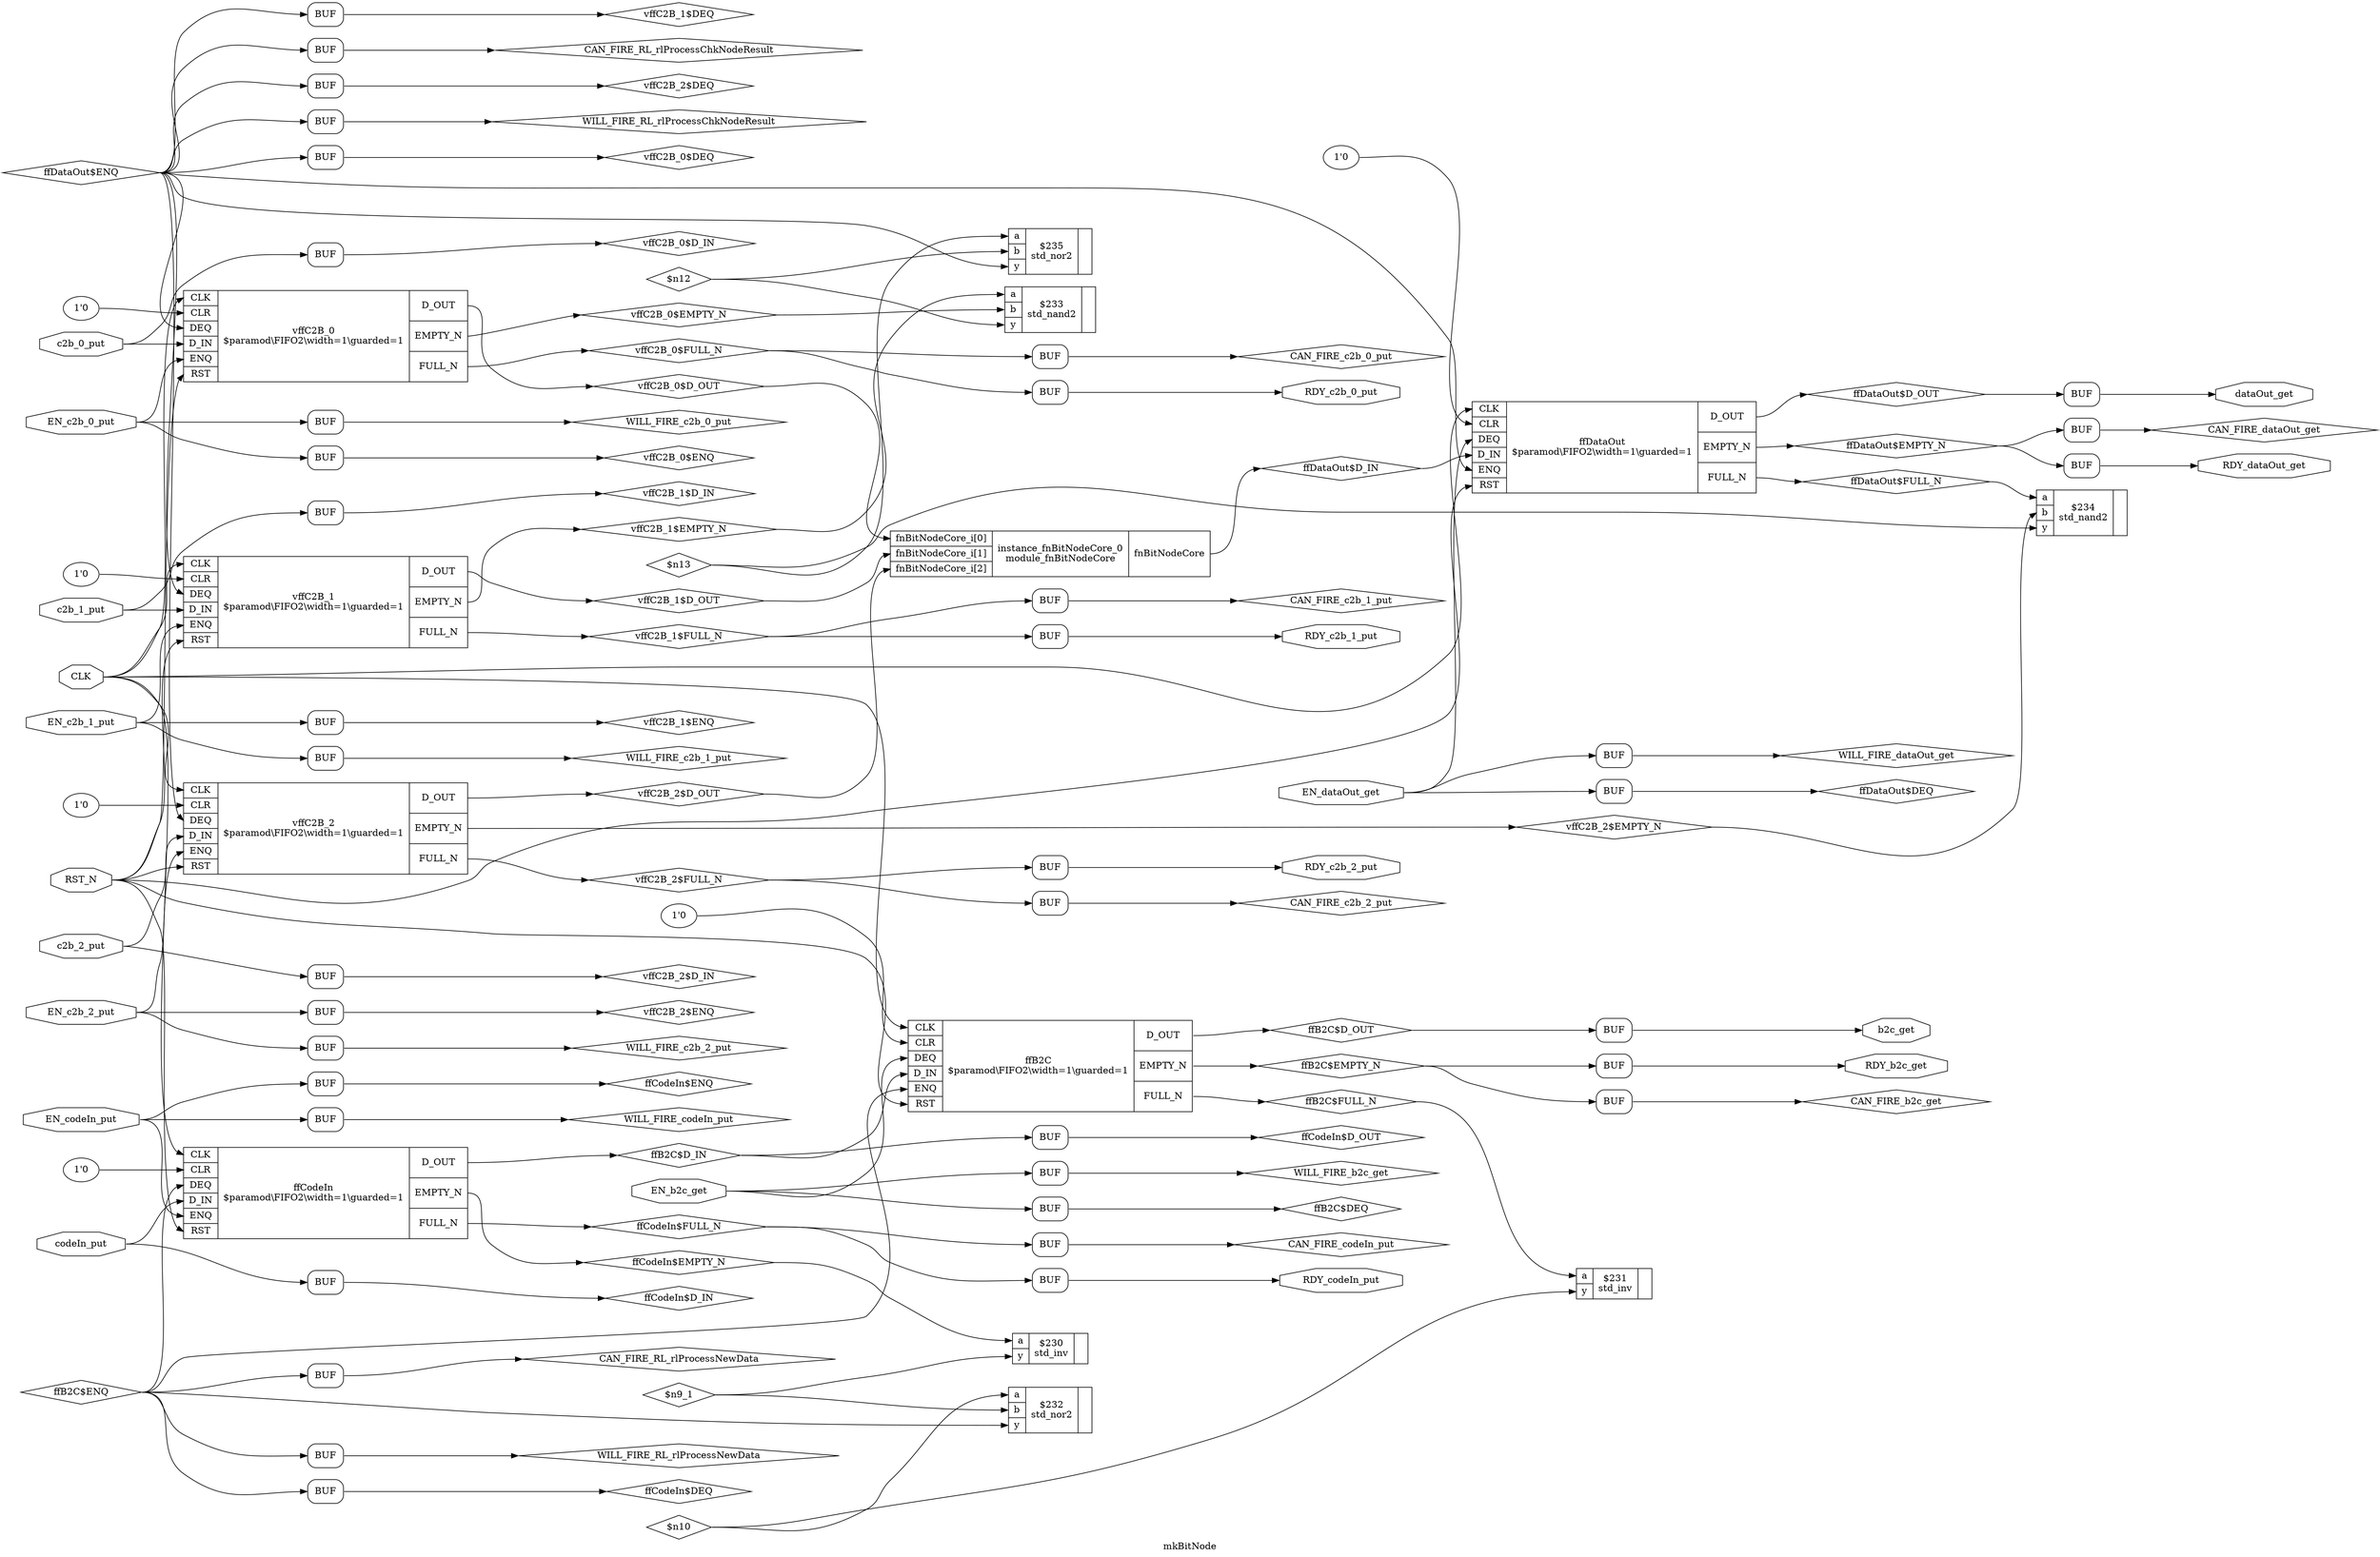 digraph "mkBitNode" {
label="mkBitNode";
rankdir="LR";
remincross=true;
n6 [ shape=diamond, label="CAN_FIRE_RL_rlProcessChkNodeResult", color="black", fontcolor="black" ];
n7 [ shape=diamond, label="CAN_FIRE_RL_rlProcessNewData", color="black", fontcolor="black" ];
n8 [ shape=diamond, label="CAN_FIRE_b2c_get", color="black", fontcolor="black" ];
n9 [ shape=diamond, label="CAN_FIRE_c2b_0_put", color="black", fontcolor="black" ];
n10 [ shape=diamond, label="CAN_FIRE_c2b_1_put", color="black", fontcolor="black" ];
n11 [ shape=diamond, label="CAN_FIRE_c2b_2_put", color="black", fontcolor="black" ];
n12 [ shape=diamond, label="CAN_FIRE_codeIn_put", color="black", fontcolor="black" ];
n13 [ shape=diamond, label="CAN_FIRE_dataOut_get", color="black", fontcolor="black" ];
n14 [ shape=octagon, label="CLK", color="black", fontcolor="black" ];
n15 [ shape=octagon, label="EN_b2c_get", color="black", fontcolor="black" ];
n16 [ shape=octagon, label="EN_c2b_0_put", color="black", fontcolor="black" ];
n17 [ shape=octagon, label="EN_c2b_1_put", color="black", fontcolor="black" ];
n18 [ shape=octagon, label="EN_c2b_2_put", color="black", fontcolor="black" ];
n19 [ shape=octagon, label="EN_codeIn_put", color="black", fontcolor="black" ];
n20 [ shape=octagon, label="EN_dataOut_get", color="black", fontcolor="black" ];
n21 [ shape=octagon, label="RDY_b2c_get", color="black", fontcolor="black" ];
n22 [ shape=octagon, label="RDY_c2b_0_put", color="black", fontcolor="black" ];
n23 [ shape=octagon, label="RDY_c2b_1_put", color="black", fontcolor="black" ];
n24 [ shape=octagon, label="RDY_c2b_2_put", color="black", fontcolor="black" ];
n25 [ shape=octagon, label="RDY_codeIn_put", color="black", fontcolor="black" ];
n26 [ shape=octagon, label="RDY_dataOut_get", color="black", fontcolor="black" ];
n27 [ shape=octagon, label="RST_N", color="black", fontcolor="black" ];
n28 [ shape=diamond, label="WILL_FIRE_RL_rlProcessChkNodeResult", color="black", fontcolor="black" ];
n29 [ shape=diamond, label="WILL_FIRE_RL_rlProcessNewData", color="black", fontcolor="black" ];
n30 [ shape=diamond, label="WILL_FIRE_b2c_get", color="black", fontcolor="black" ];
n31 [ shape=diamond, label="WILL_FIRE_c2b_0_put", color="black", fontcolor="black" ];
n32 [ shape=diamond, label="WILL_FIRE_c2b_1_put", color="black", fontcolor="black" ];
n33 [ shape=diamond, label="WILL_FIRE_c2b_2_put", color="black", fontcolor="black" ];
n34 [ shape=diamond, label="WILL_FIRE_codeIn_put", color="black", fontcolor="black" ];
n35 [ shape=diamond, label="WILL_FIRE_dataOut_get", color="black", fontcolor="black" ];
n36 [ shape=octagon, label="b2c_get", color="black", fontcolor="black" ];
n37 [ shape=octagon, label="c2b_0_put", color="black", fontcolor="black" ];
n38 [ shape=octagon, label="c2b_1_put", color="black", fontcolor="black" ];
n39 [ shape=octagon, label="c2b_2_put", color="black", fontcolor="black" ];
n40 [ shape=octagon, label="codeIn_put", color="black", fontcolor="black" ];
n41 [ shape=octagon, label="dataOut_get", color="black", fontcolor="black" ];
n42 [ shape=diamond, label="ffB2C$DEQ", color="black", fontcolor="black" ];
n43 [ shape=diamond, label="ffB2C$D_IN", color="black", fontcolor="black" ];
n44 [ shape=diamond, label="ffB2C$D_OUT", color="black", fontcolor="black" ];
n45 [ shape=diamond, label="ffB2C$EMPTY_N", color="black", fontcolor="black" ];
n46 [ shape=diamond, label="ffB2C$ENQ", color="black", fontcolor="black" ];
n47 [ shape=diamond, label="ffB2C$FULL_N", color="black", fontcolor="black" ];
n48 [ shape=diamond, label="ffCodeIn$DEQ", color="black", fontcolor="black" ];
n49 [ shape=diamond, label="ffCodeIn$D_IN", color="black", fontcolor="black" ];
n50 [ shape=diamond, label="ffCodeIn$D_OUT", color="black", fontcolor="black" ];
n51 [ shape=diamond, label="ffCodeIn$EMPTY_N", color="black", fontcolor="black" ];
n52 [ shape=diamond, label="ffCodeIn$ENQ", color="black", fontcolor="black" ];
n53 [ shape=diamond, label="ffCodeIn$FULL_N", color="black", fontcolor="black" ];
n54 [ shape=diamond, label="ffDataOut$DEQ", color="black", fontcolor="black" ];
n55 [ shape=diamond, label="ffDataOut$D_IN", color="black", fontcolor="black" ];
n56 [ shape=diamond, label="ffDataOut$D_OUT", color="black", fontcolor="black" ];
n57 [ shape=diamond, label="ffDataOut$EMPTY_N", color="black", fontcolor="black" ];
n58 [ shape=diamond, label="ffDataOut$ENQ", color="black", fontcolor="black" ];
n59 [ shape=diamond, label="ffDataOut$FULL_N", color="black", fontcolor="black" ];
n60 [ shape=diamond, label="vffC2B_0$DEQ", color="black", fontcolor="black" ];
n61 [ shape=diamond, label="vffC2B_0$D_IN", color="black", fontcolor="black" ];
n62 [ shape=diamond, label="vffC2B_0$D_OUT", color="black", fontcolor="black" ];
n63 [ shape=diamond, label="vffC2B_0$EMPTY_N", color="black", fontcolor="black" ];
n64 [ shape=diamond, label="vffC2B_0$ENQ", color="black", fontcolor="black" ];
n65 [ shape=diamond, label="vffC2B_0$FULL_N", color="black", fontcolor="black" ];
n66 [ shape=diamond, label="vffC2B_1$DEQ", color="black", fontcolor="black" ];
n67 [ shape=diamond, label="vffC2B_1$D_IN", color="black", fontcolor="black" ];
n68 [ shape=diamond, label="vffC2B_1$D_OUT", color="black", fontcolor="black" ];
n69 [ shape=diamond, label="vffC2B_1$EMPTY_N", color="black", fontcolor="black" ];
n70 [ shape=diamond, label="vffC2B_1$ENQ", color="black", fontcolor="black" ];
n71 [ shape=diamond, label="vffC2B_1$FULL_N", color="black", fontcolor="black" ];
n72 [ shape=diamond, label="vffC2B_2$DEQ", color="black", fontcolor="black" ];
n73 [ shape=diamond, label="vffC2B_2$D_IN", color="black", fontcolor="black" ];
n74 [ shape=diamond, label="vffC2B_2$D_OUT", color="black", fontcolor="black" ];
n75 [ shape=diamond, label="vffC2B_2$EMPTY_N", color="black", fontcolor="black" ];
n76 [ shape=diamond, label="vffC2B_2$ENQ", color="black", fontcolor="black" ];
n77 [ shape=diamond, label="vffC2B_2$FULL_N", color="black", fontcolor="black" ];
c80 [ shape=record, label="{{<p78> a|<p79> y}|$230\nstd_inv|{}}" ];
c81 [ shape=record, label="{{<p78> a|<p79> y}|$231\nstd_inv|{}}" ];
c83 [ shape=record, label="{{<p78> a|<p82> b|<p79> y}|$232\nstd_nor2|{}}" ];
c84 [ shape=record, label="{{<p78> a|<p82> b|<p79> y}|$233\nstd_nand2|{}}" ];
c85 [ shape=record, label="{{<p78> a|<p82> b|<p79> y}|$234\nstd_nand2|{}}" ];
c86 [ shape=record, label="{{<p78> a|<p82> b|<p79> y}|$235\nstd_nor2|{}}" ];
v0 [ label="1'0" ];
c95 [ shape=record, label="{{<p14> CLK|<p87> CLR|<p88> DEQ|<p89> D_IN|<p90> ENQ|<p91> RST}|ffB2C\n$paramod\\FIFO2\\width=1\\guarded=1|{<p92> D_OUT|<p93> EMPTY_N|<p94> FULL_N}}" ];
v1 [ label="1'0" ];
c96 [ shape=record, label="{{<p14> CLK|<p87> CLR|<p88> DEQ|<p89> D_IN|<p90> ENQ|<p91> RST}|ffCodeIn\n$paramod\\FIFO2\\width=1\\guarded=1|{<p92> D_OUT|<p93> EMPTY_N|<p94> FULL_N}}" ];
v2 [ label="1'0" ];
c97 [ shape=record, label="{{<p14> CLK|<p87> CLR|<p88> DEQ|<p89> D_IN|<p90> ENQ|<p91> RST}|ffDataOut\n$paramod\\FIFO2\\width=1\\guarded=1|{<p92> D_OUT|<p93> EMPTY_N|<p94> FULL_N}}" ];
c102 [ shape=record, label="{{<p98> fnBitNodeCore_i[0]|<p99> fnBitNodeCore_i[1]|<p100> fnBitNodeCore_i[2]}|instance_fnBitNodeCore_0\nmodule_fnBitNodeCore|{<p101> fnBitNodeCore}}" ];
v3 [ label="1'0" ];
c103 [ shape=record, label="{{<p14> CLK|<p87> CLR|<p88> DEQ|<p89> D_IN|<p90> ENQ|<p91> RST}|vffC2B_0\n$paramod\\FIFO2\\width=1\\guarded=1|{<p92> D_OUT|<p93> EMPTY_N|<p94> FULL_N}}" ];
v4 [ label="1'0" ];
c104 [ shape=record, label="{{<p14> CLK|<p87> CLR|<p88> DEQ|<p89> D_IN|<p90> ENQ|<p91> RST}|vffC2B_1\n$paramod\\FIFO2\\width=1\\guarded=1|{<p92> D_OUT|<p93> EMPTY_N|<p94> FULL_N}}" ];
v5 [ label="1'0" ];
c105 [ shape=record, label="{{<p14> CLK|<p87> CLR|<p88> DEQ|<p89> D_IN|<p90> ENQ|<p91> RST}|vffC2B_2\n$paramod\\FIFO2\\width=1\\guarded=1|{<p92> D_OUT|<p93> EMPTY_N|<p94> FULL_N}}" ];
x6 [shape=box, style=rounded, label="BUF"];
x7 [shape=box, style=rounded, label="BUF"];
x8 [shape=box, style=rounded, label="BUF"];
x9 [shape=box, style=rounded, label="BUF"];
x10 [shape=box, style=rounded, label="BUF"];
x11 [shape=box, style=rounded, label="BUF"];
x12 [shape=box, style=rounded, label="BUF"];
x13 [shape=box, style=rounded, label="BUF"];
x14 [shape=box, style=rounded, label="BUF"];
x15 [shape=box, style=rounded, label="BUF"];
x16 [shape=box, style=rounded, label="BUF"];
x17 [shape=box, style=rounded, label="BUF"];
x18 [shape=box, style=rounded, label="BUF"];
x19 [shape=box, style=rounded, label="BUF"];
x20 [shape=box, style=rounded, label="BUF"];
x21 [shape=box, style=rounded, label="BUF"];
x22 [shape=box, style=rounded, label="BUF"];
x23 [shape=box, style=rounded, label="BUF"];
x24 [shape=box, style=rounded, label="BUF"];
x25 [shape=box, style=rounded, label="BUF"];
x26 [shape=box, style=rounded, label="BUF"];
x27 [shape=box, style=rounded, label="BUF"];
x28 [shape=box, style=rounded, label="BUF"];
x29 [shape=box, style=rounded, label="BUF"];
x30 [shape=box, style=rounded, label="BUF"];
x31 [shape=box, style=rounded, label="BUF"];
x32 [shape=box, style=rounded, label="BUF"];
x33 [shape=box, style=rounded, label="BUF"];
x34 [shape=box, style=rounded, label="BUF"];
x35 [shape=box, style=rounded, label="BUF"];
x36 [shape=box, style=rounded, label="BUF"];
x37 [shape=box, style=rounded, label="BUF"];
x38 [shape=box, style=rounded, label="BUF"];
x39 [shape=box, style=rounded, label="BUF"];
x40 [shape=box, style=rounded, label="BUF"];
x41 [shape=box, style=rounded, label="BUF"];
x42 [shape=box, style=rounded, label="BUF"];
x43 [shape=box, style=rounded, label="BUF"];
x44 [shape=box, style=rounded, label="BUF"];
x10:e:e -> n10:w [color="black", label=""];
x11:e:e -> n11:w [color="black", label=""];
x12:e:e -> n12:w [color="black", label=""];
x13:e:e -> n13:w [color="black", label=""];
n14:e -> c103:p14:w [color="black", label=""];
n14:e -> c104:p14:w [color="black", label=""];
n14:e -> c105:p14:w [color="black", label=""];
n14:e -> c95:p14:w [color="black", label=""];
n14:e -> c96:p14:w [color="black", label=""];
n14:e -> c97:p14:w [color="black", label=""];
n15:e -> c95:p88:w [color="black", label=""];
n15:e -> x22:w:w [color="black", label=""];
n15:e -> x30:w:w [color="black", label=""];
n16:e -> c103:p90:w [color="black", label=""];
n16:e -> x23:w:w [color="black", label=""];
n16:e -> x38:w:w [color="black", label=""];
n17:e -> c104:p90:w [color="black", label=""];
n17:e -> x24:w:w [color="black", label=""];
n17:e -> x41:w:w [color="black", label=""];
n18:e -> c105:p90:w [color="black", label=""];
n18:e -> x25:w:w [color="black", label=""];
n18:e -> x44:w:w [color="black", label=""];
n19:e -> c96:p90:w [color="black", label=""];
n19:e -> x26:w:w [color="black", label=""];
n19:e -> x34:w:w [color="black", label=""];
n2 [ shape=diamond, label="$n10" ];
n2:e -> c81:p79:w [color="black", label=""];
n2:e -> c83:p78:w [color="black", label=""];
n20:e -> c97:p88:w [color="black", label=""];
n20:e -> x27:w:w [color="black", label=""];
n20:e -> x35:w:w [color="black", label=""];
x14:e:e -> n21:w [color="black", label=""];
x15:e:e -> n22:w [color="black", label=""];
x16:e:e -> n23:w [color="black", label=""];
x17:e:e -> n24:w [color="black", label=""];
x18:e:e -> n25:w [color="black", label=""];
x19:e:e -> n26:w [color="black", label=""];
n27:e -> c103:p91:w [color="black", label=""];
n27:e -> c104:p91:w [color="black", label=""];
n27:e -> c105:p91:w [color="black", label=""];
n27:e -> c95:p91:w [color="black", label=""];
n27:e -> c96:p91:w [color="black", label=""];
n27:e -> c97:p91:w [color="black", label=""];
x20:e:e -> n28:w [color="black", label=""];
x21:e:e -> n29:w [color="black", label=""];
n3 [ shape=diamond, label="$n12" ];
n3:e -> c84:p79:w [color="black", label=""];
n3:e -> c86:p82:w [color="black", label=""];
x22:e:e -> n30:w [color="black", label=""];
x23:e:e -> n31:w [color="black", label=""];
x24:e:e -> n32:w [color="black", label=""];
x25:e:e -> n33:w [color="black", label=""];
x26:e:e -> n34:w [color="black", label=""];
x27:e:e -> n35:w [color="black", label=""];
x28:e:e -> n36:w [color="black", label=""];
n37:e -> c103:p89:w [color="black", label=""];
n37:e -> x37:w:w [color="black", label=""];
n38:e -> c104:p89:w [color="black", label=""];
n38:e -> x40:w:w [color="black", label=""];
n39:e -> c105:p89:w [color="black", label=""];
n39:e -> x43:w:w [color="black", label=""];
n4 [ shape=diamond, label="$n13" ];
n4:e -> c85:p79:w [color="black", label=""];
n4:e -> c86:p78:w [color="black", label=""];
n40:e -> c96:p89:w [color="black", label=""];
n40:e -> x32:w:w [color="black", label=""];
x29:e:e -> n41:w [color="black", label=""];
x30:e:e -> n42:w [color="black", label=""];
c96:p92:e -> n43:w [color="black", label=""];
n43:e -> c95:p89:w [color="black", label=""];
n43:e -> x33:w:w [color="black", label=""];
c95:p92:e -> n44:w [color="black", label=""];
n44:e -> x28:w:w [color="black", label=""];
c95:p93:e -> n45:w [color="black", label=""];
n45:e -> x14:w:w [color="black", label=""];
n45:e -> x8:w:w [color="black", label=""];
n46:e -> c83:p79:w [color="black", label=""];
n46:e -> c95:p90:w [color="black", label=""];
n46:e -> c96:p88:w [color="black", label=""];
n46:e -> x21:w:w [color="black", label=""];
n46:e -> x31:w:w [color="black", label=""];
n46:e -> x7:w:w [color="black", label=""];
c95:p94:e -> n47:w [color="black", label=""];
n47:e -> c81:p78:w [color="black", label=""];
x31:e:e -> n48:w [color="black", label=""];
x32:e:e -> n49:w [color="black", label=""];
n5 [ shape=diamond, label="$n9_1" ];
n5:e -> c80:p79:w [color="black", label=""];
n5:e -> c83:p82:w [color="black", label=""];
x33:e:e -> n50:w [color="black", label=""];
c96:p93:e -> n51:w [color="black", label=""];
n51:e -> c80:p78:w [color="black", label=""];
x34:e:e -> n52:w [color="black", label=""];
c96:p94:e -> n53:w [color="black", label=""];
n53:e -> x12:w:w [color="black", label=""];
n53:e -> x18:w:w [color="black", label=""];
x35:e:e -> n54:w [color="black", label=""];
c102:p101:e -> n55:w [color="black", label=""];
n55:e -> c97:p89:w [color="black", label=""];
c97:p92:e -> n56:w [color="black", label=""];
n56:e -> x29:w:w [color="black", label=""];
c97:p93:e -> n57:w [color="black", label=""];
n57:e -> x13:w:w [color="black", label=""];
n57:e -> x19:w:w [color="black", label=""];
n58:e -> c103:p88:w [color="black", label=""];
n58:e -> c104:p88:w [color="black", label=""];
n58:e -> c105:p88:w [color="black", label=""];
n58:e -> c86:p79:w [color="black", label=""];
n58:e -> c97:p90:w [color="black", label=""];
n58:e -> x20:w:w [color="black", label=""];
n58:e -> x36:w:w [color="black", label=""];
n58:e -> x39:w:w [color="black", label=""];
n58:e -> x42:w:w [color="black", label=""];
n58:e -> x6:w:w [color="black", label=""];
c97:p94:e -> n59:w [color="black", label=""];
n59:e -> c85:p78:w [color="black", label=""];
x6:e:e -> n6:w [color="black", label=""];
x36:e:e -> n60:w [color="black", label=""];
x37:e:e -> n61:w [color="black", label=""];
c103:p92:e -> n62:w [color="black", label=""];
n62:e -> c102:p98:w [color="black", label=""];
c103:p93:e -> n63:w [color="black", label=""];
n63:e -> c84:p82:w [color="black", label=""];
x38:e:e -> n64:w [color="black", label=""];
c103:p94:e -> n65:w [color="black", label=""];
n65:e -> x15:w:w [color="black", label=""];
n65:e -> x9:w:w [color="black", label=""];
x39:e:e -> n66:w [color="black", label=""];
x40:e:e -> n67:w [color="black", label=""];
c104:p92:e -> n68:w [color="black", label=""];
n68:e -> c102:p99:w [color="black", label=""];
c104:p93:e -> n69:w [color="black", label=""];
n69:e -> c84:p78:w [color="black", label=""];
x7:e:e -> n7:w [color="black", label=""];
x41:e:e -> n70:w [color="black", label=""];
c104:p94:e -> n71:w [color="black", label=""];
n71:e -> x10:w:w [color="black", label=""];
n71:e -> x16:w:w [color="black", label=""];
x42:e:e -> n72:w [color="black", label=""];
x43:e:e -> n73:w [color="black", label=""];
c105:p92:e -> n74:w [color="black", label=""];
n74:e -> c102:p100:w [color="black", label=""];
c105:p93:e -> n75:w [color="black", label=""];
n75:e -> c85:p82:w [color="black", label=""];
x44:e:e -> n76:w [color="black", label=""];
c105:p94:e -> n77:w [color="black", label=""];
n77:e -> x11:w:w [color="black", label=""];
n77:e -> x17:w:w [color="black", label=""];
x8:e:e -> n8:w [color="black", label=""];
x9:e:e -> n9:w [color="black", label=""];
v0:e -> c95:p87:w [color="black", label=""];
v1:e -> c96:p87:w [color="black", label=""];
v2:e -> c97:p87:w [color="black", label=""];
v3:e -> c103:p87:w [color="black", label=""];
v4:e -> c104:p87:w [color="black", label=""];
v5:e -> c105:p87:w [color="black", label=""];
}

